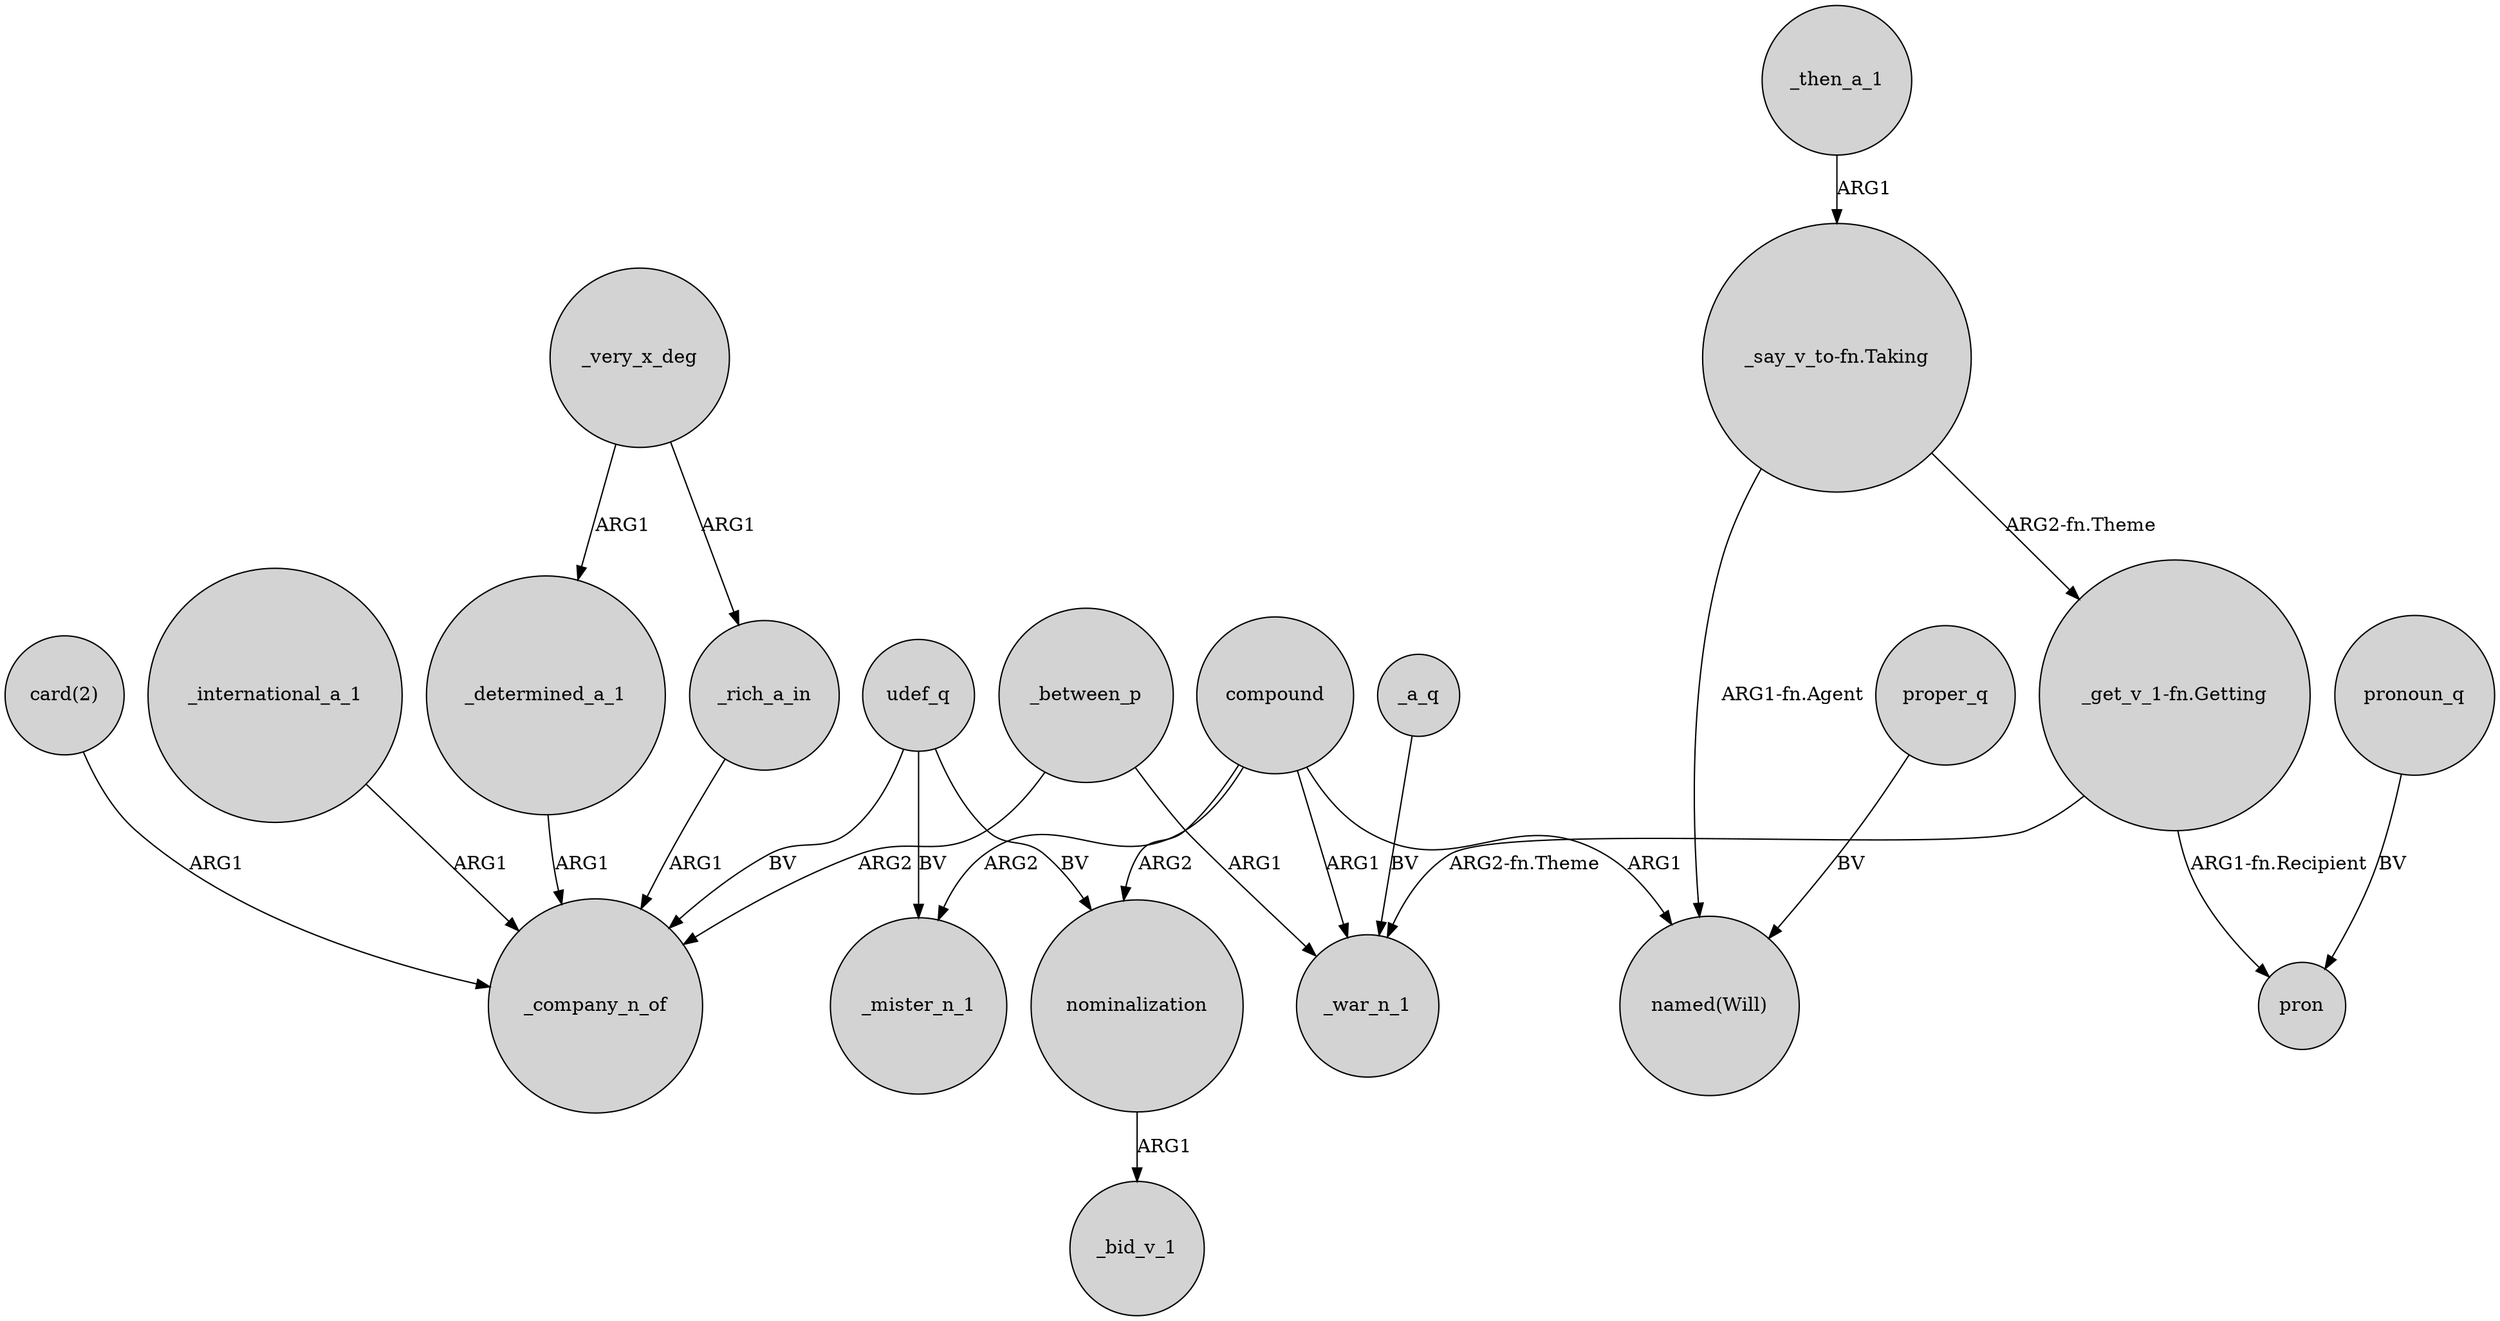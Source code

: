 digraph {
	node [shape=circle style=filled]
	_between_p -> _company_n_of [label=ARG2]
	compound -> _mister_n_1 [label=ARG2]
	nominalization -> _bid_v_1 [label=ARG1]
	_international_a_1 -> _company_n_of [label=ARG1]
	udef_q -> nominalization [label=BV]
	"_say_v_to-fn.Taking" -> "_get_v_1-fn.Getting" [label="ARG2-fn.Theme"]
	"_say_v_to-fn.Taking" -> "named(Will)" [label="ARG1-fn.Agent"]
	udef_q -> _mister_n_1 [label=BV]
	compound -> nominalization [label=ARG2]
	pronoun_q -> pron [label=BV]
	"_get_v_1-fn.Getting" -> _war_n_1 [label="ARG2-fn.Theme"]
	udef_q -> _company_n_of [label=BV]
	"_get_v_1-fn.Getting" -> pron [label="ARG1-fn.Recipient"]
	_determined_a_1 -> _company_n_of [label=ARG1]
	_a_q -> _war_n_1 [label=BV]
	_between_p -> _war_n_1 [label=ARG1]
	_very_x_deg -> _determined_a_1 [label=ARG1]
	_very_x_deg -> _rich_a_in [label=ARG1]
	proper_q -> "named(Will)" [label=BV]
	"card(2)" -> _company_n_of [label=ARG1]
	_rich_a_in -> _company_n_of [label=ARG1]
	_then_a_1 -> "_say_v_to-fn.Taking" [label=ARG1]
	compound -> "named(Will)" [label=ARG1]
	compound -> _war_n_1 [label=ARG1]
}
